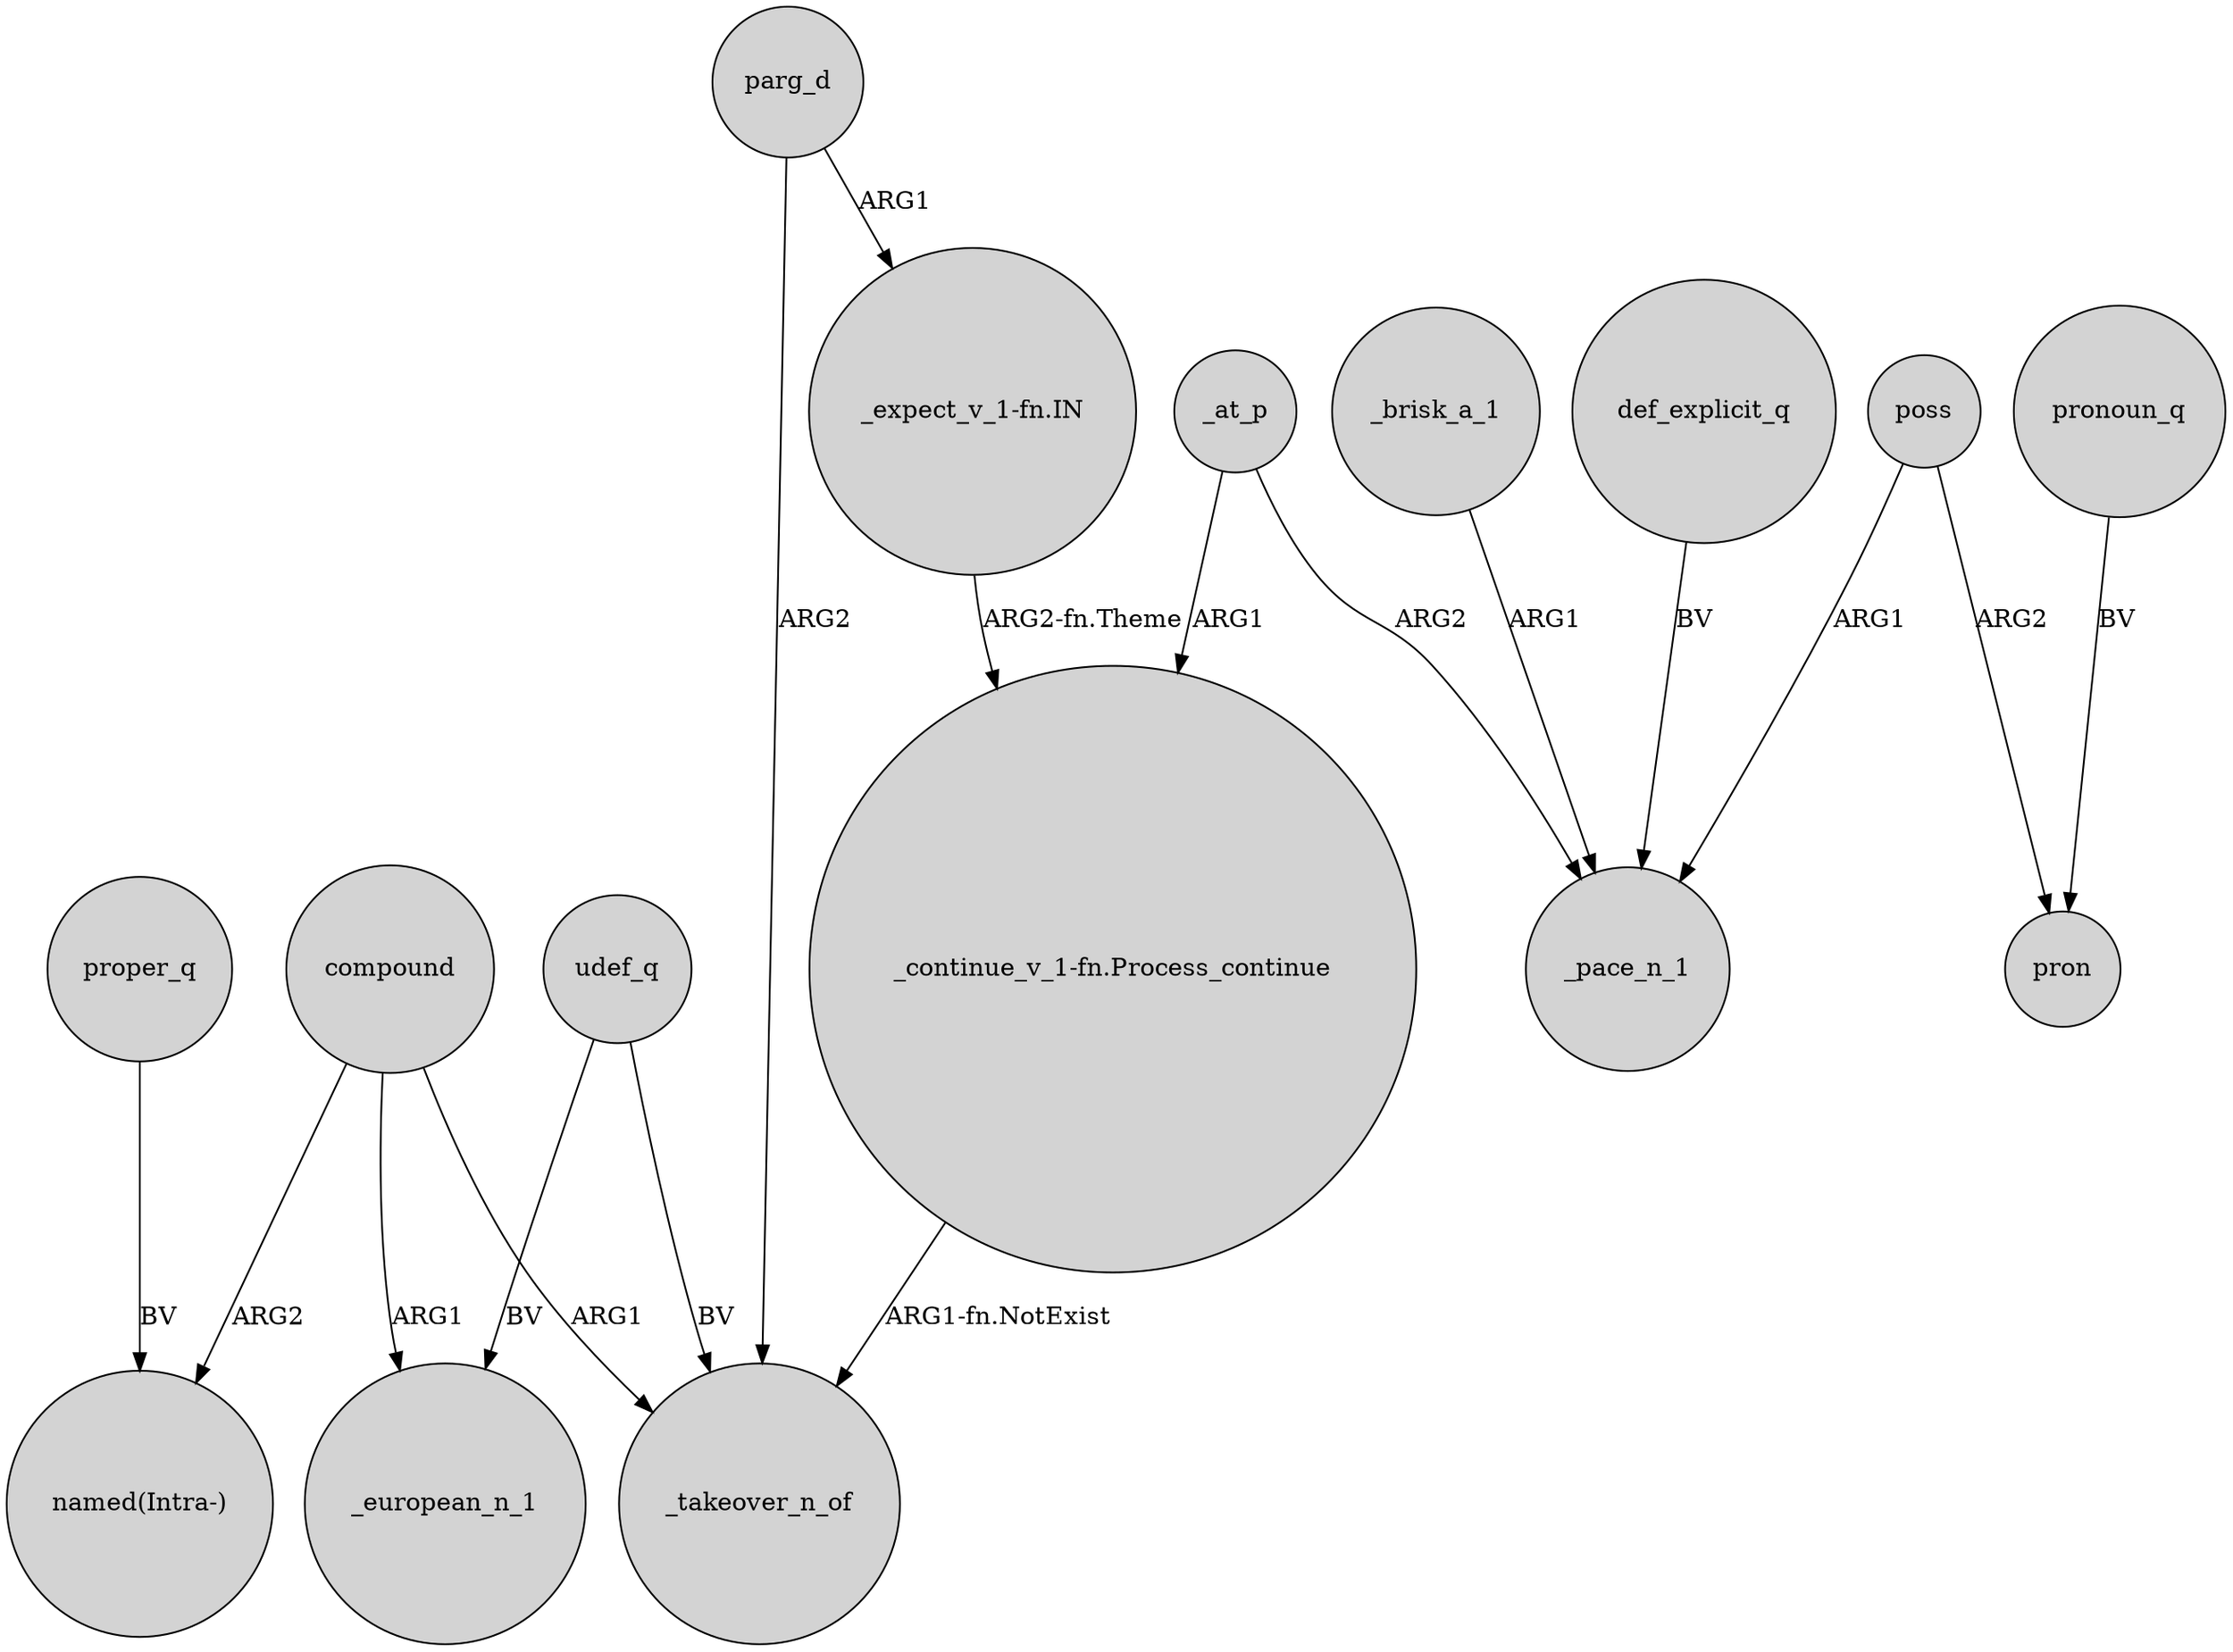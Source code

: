 digraph {
	node [shape=circle style=filled]
	"_continue_v_1-fn.Process_continue" -> _takeover_n_of [label="ARG1-fn.NotExist"]
	udef_q -> _european_n_1 [label=BV]
	def_explicit_q -> _pace_n_1 [label=BV]
	proper_q -> "named(Intra-)" [label=BV]
	"_expect_v_1-fn.IN" -> "_continue_v_1-fn.Process_continue" [label="ARG2-fn.Theme"]
	poss -> pron [label=ARG2]
	_at_p -> "_continue_v_1-fn.Process_continue" [label=ARG1]
	udef_q -> _takeover_n_of [label=BV]
	parg_d -> "_expect_v_1-fn.IN" [label=ARG1]
	_brisk_a_1 -> _pace_n_1 [label=ARG1]
	_at_p -> _pace_n_1 [label=ARG2]
	poss -> _pace_n_1 [label=ARG1]
	compound -> "named(Intra-)" [label=ARG2]
	compound -> _european_n_1 [label=ARG1]
	parg_d -> _takeover_n_of [label=ARG2]
	compound -> _takeover_n_of [label=ARG1]
	pronoun_q -> pron [label=BV]
}
